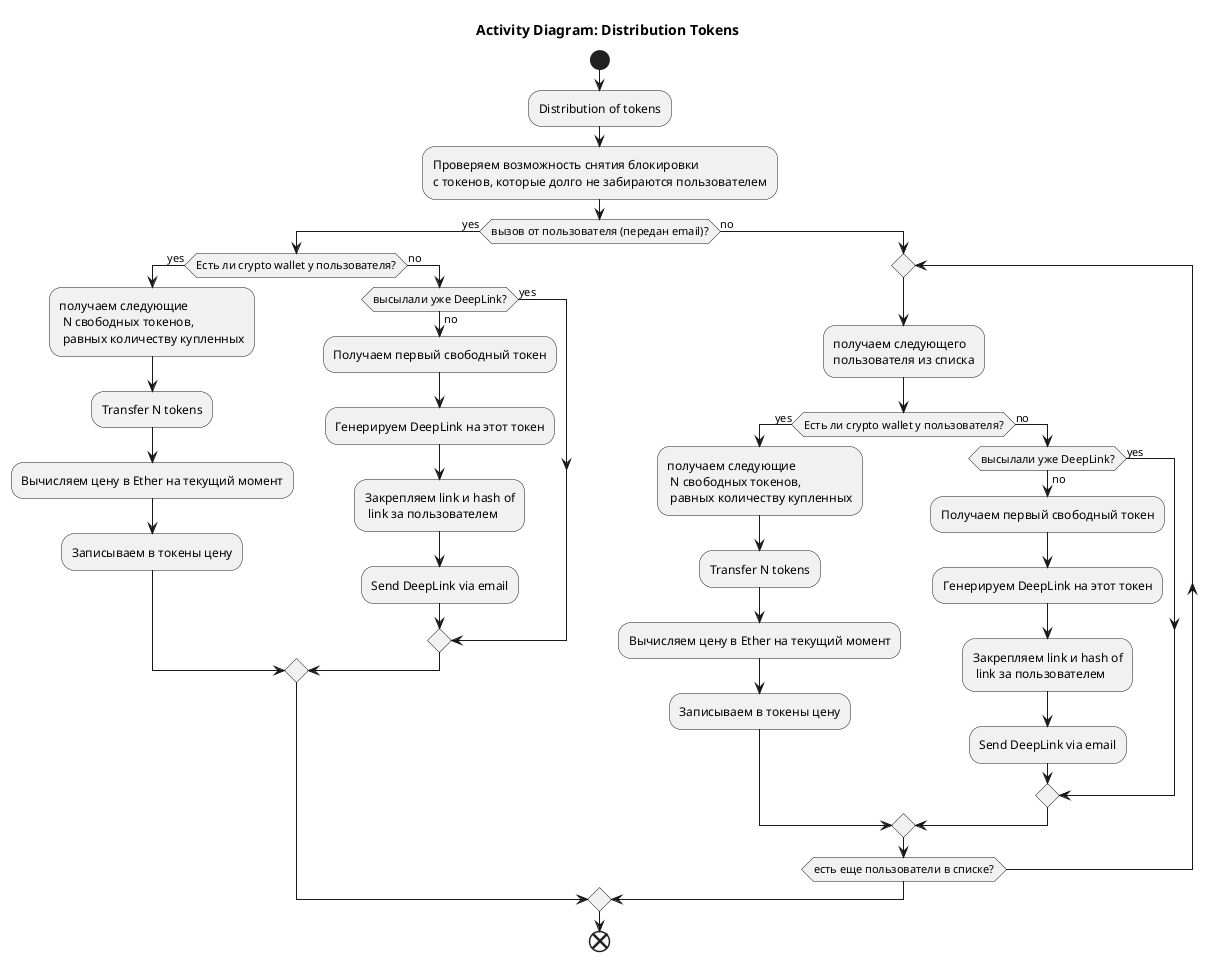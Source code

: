 @startuml
title Activity Diagram: Distribution Tokens
start

:Distribution of tokens;

:Проверяем возможность снятия блокировки
с токенов, которые долго не забираются пользователем;

if (вызов от пользователя (передан email)?) then (yes)

    if (Есть ли crypto wallet у пользователя?) then (yes)
      :получаем следующие
       N свободных токенов,
       равных количеству купленных;

      :Transfer N tokens;

      :Вычисляем цену в Ether на текущий момент;
      :Записываем в токены цену;
    else (no)

      if (высылали уже DeepLink?) then (yes)
      else (no)
        :Получаем первый свободный токен;
        :Генерируем DeepLink на этот токен;
        :Закрепляем link и hash of 
         link за пользователем;
        :Send DeepLink via email;
      endif

    endif

else (no)
  repeat
    :получаем следующего
    пользователя из списка;

    if (Есть ли crypto wallet у пользователя?) then (yes)
      :получаем следующие
       N свободных токенов,
       равных количеству купленных;

      :Transfer N tokens;

      :Вычисляем цену в Ether на текущий момент;
      :Записываем в токены цену;
    else (no)

      if (высылали уже DeepLink?) then (yes)
      else (no)
        :Получаем первый свободный токен;
        :Генерируем DeepLink на этот токен;
        :Закрепляем link и hash of 
         link за пользователем;
        :Send DeepLink via email;
      endif

    endif

  repeat while (есть еще пользователи в списке?)
endif


end
@enduml